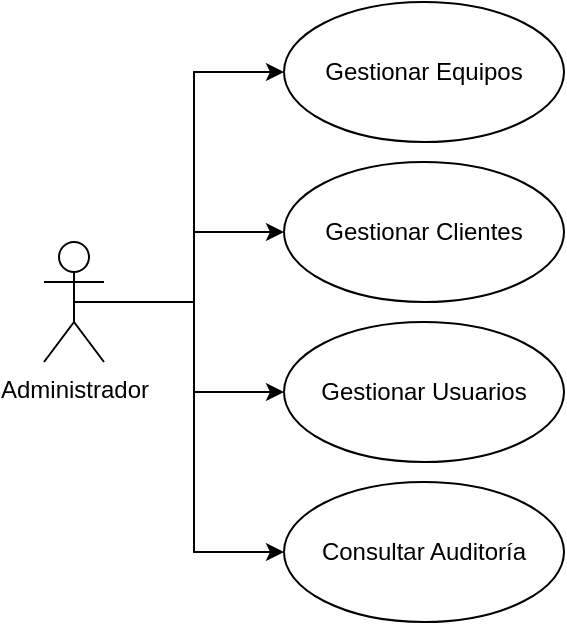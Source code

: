 <mxfile version="26.2.14">
  <diagram name="Página-1" id="ZfuYBb1uDBB9Q9XqHdRm">
    <mxGraphModel grid="1" page="1" gridSize="10" guides="1" tooltips="1" connect="1" arrows="1" fold="1" pageScale="1" pageWidth="827" pageHeight="1169" math="0" shadow="0">
      <root>
        <mxCell id="0" />
        <mxCell id="1" parent="0" />
        <mxCell id="Xy3kY2UkPaOCshvsATr--7" style="edgeStyle=orthogonalEdgeStyle;rounded=0;orthogonalLoop=1;jettySize=auto;html=1;exitX=0.5;exitY=0.5;exitDx=0;exitDy=0;exitPerimeter=0;entryX=0;entryY=0.5;entryDx=0;entryDy=0;" edge="1" parent="1" source="Xy3kY2UkPaOCshvsATr--1" target="Xy3kY2UkPaOCshvsATr--2">
          <mxGeometry relative="1" as="geometry" />
        </mxCell>
        <mxCell id="Xy3kY2UkPaOCshvsATr--8" style="edgeStyle=orthogonalEdgeStyle;rounded=0;orthogonalLoop=1;jettySize=auto;html=1;exitX=0.5;exitY=0.5;exitDx=0;exitDy=0;exitPerimeter=0;" edge="1" parent="1" source="Xy3kY2UkPaOCshvsATr--1" target="Xy3kY2UkPaOCshvsATr--3">
          <mxGeometry relative="1" as="geometry" />
        </mxCell>
        <mxCell id="Xy3kY2UkPaOCshvsATr--9" style="edgeStyle=orthogonalEdgeStyle;rounded=0;orthogonalLoop=1;jettySize=auto;html=1;exitX=0.5;exitY=0.5;exitDx=0;exitDy=0;exitPerimeter=0;" edge="1" parent="1" source="Xy3kY2UkPaOCshvsATr--1" target="Xy3kY2UkPaOCshvsATr--4">
          <mxGeometry relative="1" as="geometry" />
        </mxCell>
        <mxCell id="Xy3kY2UkPaOCshvsATr--10" style="edgeStyle=orthogonalEdgeStyle;rounded=0;orthogonalLoop=1;jettySize=auto;html=1;exitX=0.5;exitY=0.5;exitDx=0;exitDy=0;exitPerimeter=0;entryX=0;entryY=0.5;entryDx=0;entryDy=0;" edge="1" parent="1" source="Xy3kY2UkPaOCshvsATr--1" target="Xy3kY2UkPaOCshvsATr--5">
          <mxGeometry relative="1" as="geometry" />
        </mxCell>
        <mxCell id="Xy3kY2UkPaOCshvsATr--1" value="Administrador" style="shape=umlActor;verticalLabelPosition=bottom;verticalAlign=top;html=1;" vertex="1" parent="1">
          <mxGeometry x="60" y="310" width="30" height="60" as="geometry" />
        </mxCell>
        <mxCell id="Xy3kY2UkPaOCshvsATr--2" value="Gestionar Equipos" style="ellipse;whiteSpace=wrap;html=1;" vertex="1" parent="1">
          <mxGeometry x="180" y="190" width="140" height="70" as="geometry" />
        </mxCell>
        <mxCell id="Xy3kY2UkPaOCshvsATr--3" value="Gestionar Clientes" style="ellipse;whiteSpace=wrap;html=1;" vertex="1" parent="1">
          <mxGeometry x="180" y="270" width="140" height="70" as="geometry" />
        </mxCell>
        <mxCell id="Xy3kY2UkPaOCshvsATr--4" value="Gestionar Usuarios" style="ellipse;whiteSpace=wrap;html=1;" vertex="1" parent="1">
          <mxGeometry x="180" y="350" width="140" height="70" as="geometry" />
        </mxCell>
        <mxCell id="Xy3kY2UkPaOCshvsATr--5" value="Consultar Auditoría" style="ellipse;whiteSpace=wrap;html=1;" vertex="1" parent="1">
          <mxGeometry x="180" y="430" width="140" height="70" as="geometry" />
        </mxCell>
      </root>
    </mxGraphModel>
  </diagram>
</mxfile>
